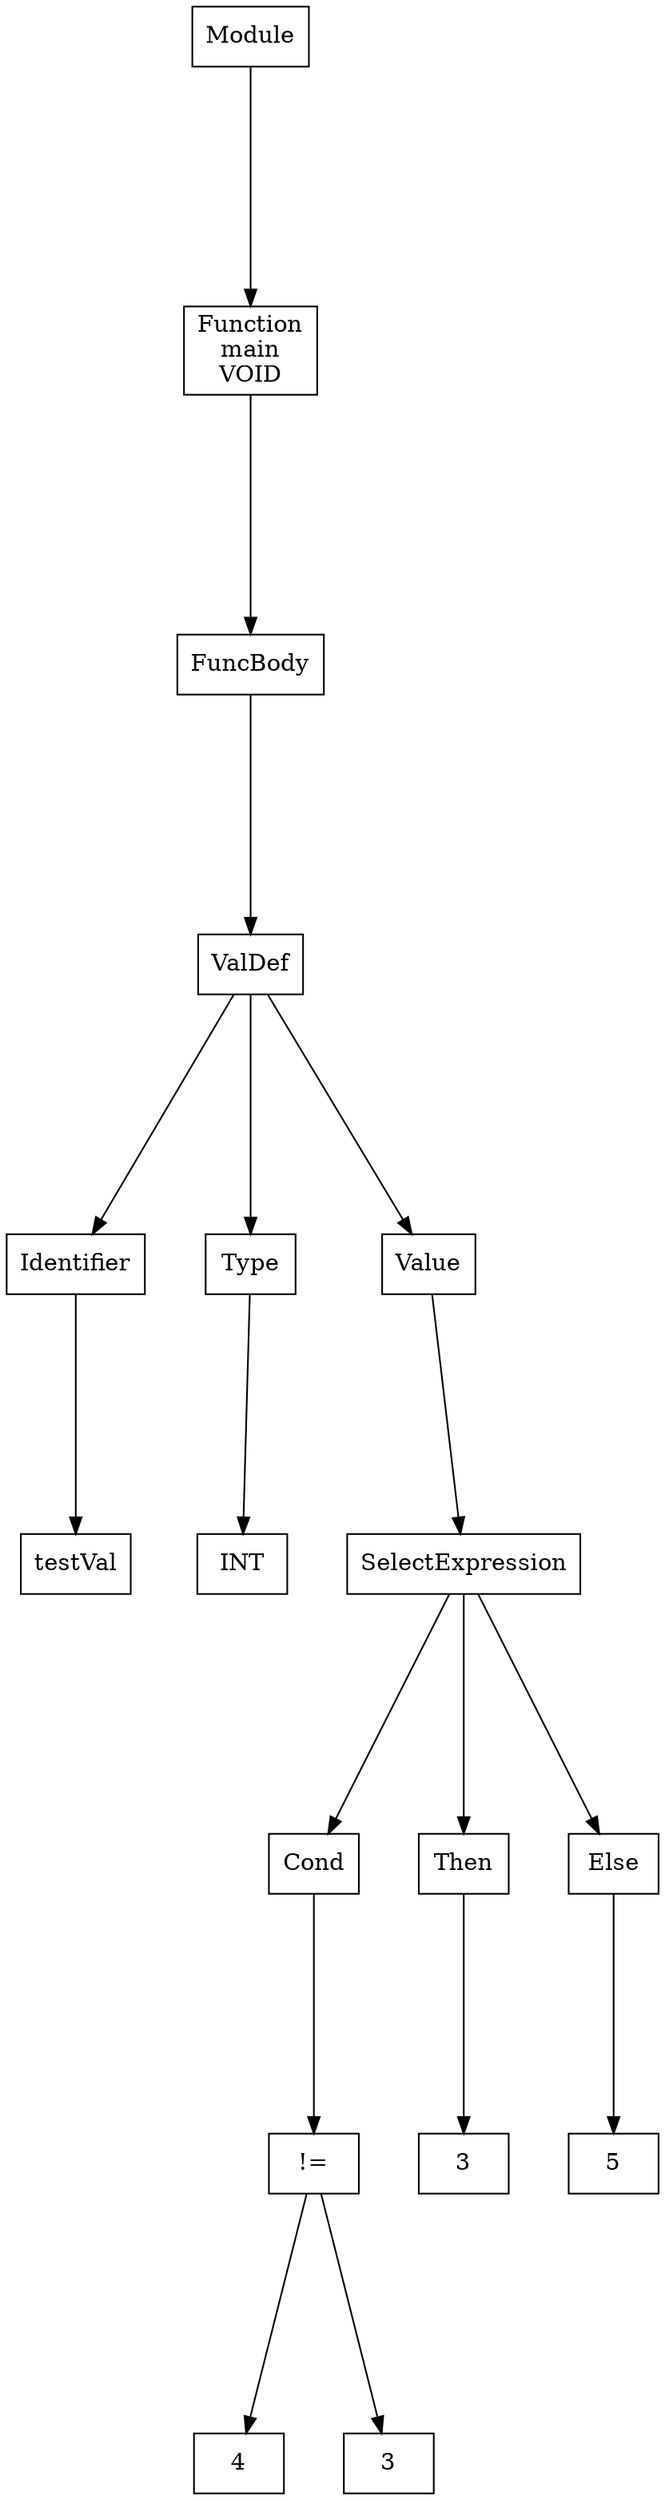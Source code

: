 digraph {
node [shape=box];
graph [ordering="out", overlap = false, nodesep="0.5", ranksep="2"];
node0 [label="Module"];
node1 [label="Function\nmain\nVOID"];
node2 [label="FuncBody"];
node3 [label="ValDef"];
node4 [label="Identifier"];
node5 [label="testVal"];
node6 [label="Type"];
node7 [label="INT"];
node8 [label="Value"];
node9 [label="SelectExpression"];
node10 [label="Cond"];
node11 [label="\!="];
node12 [label="4"];
node13 [label="3"];
node14 [label="Then"];
node15 [label="3"];
node16 [label="Else"];
node17 [label="5"];
node1 -> node2;
node4 -> node5;
node3 -> node4;
node6 -> node7;
node3 -> node6;
node11 -> node12;
node11 -> node13;
node9 -> node10;
node10 -> node11;
node9 -> node14;
node14 -> node15;
node9 -> node16;
node16 -> node17;
node3 -> node8;
node8 -> node9;
node2 -> node3;
node0 -> node1;
}
